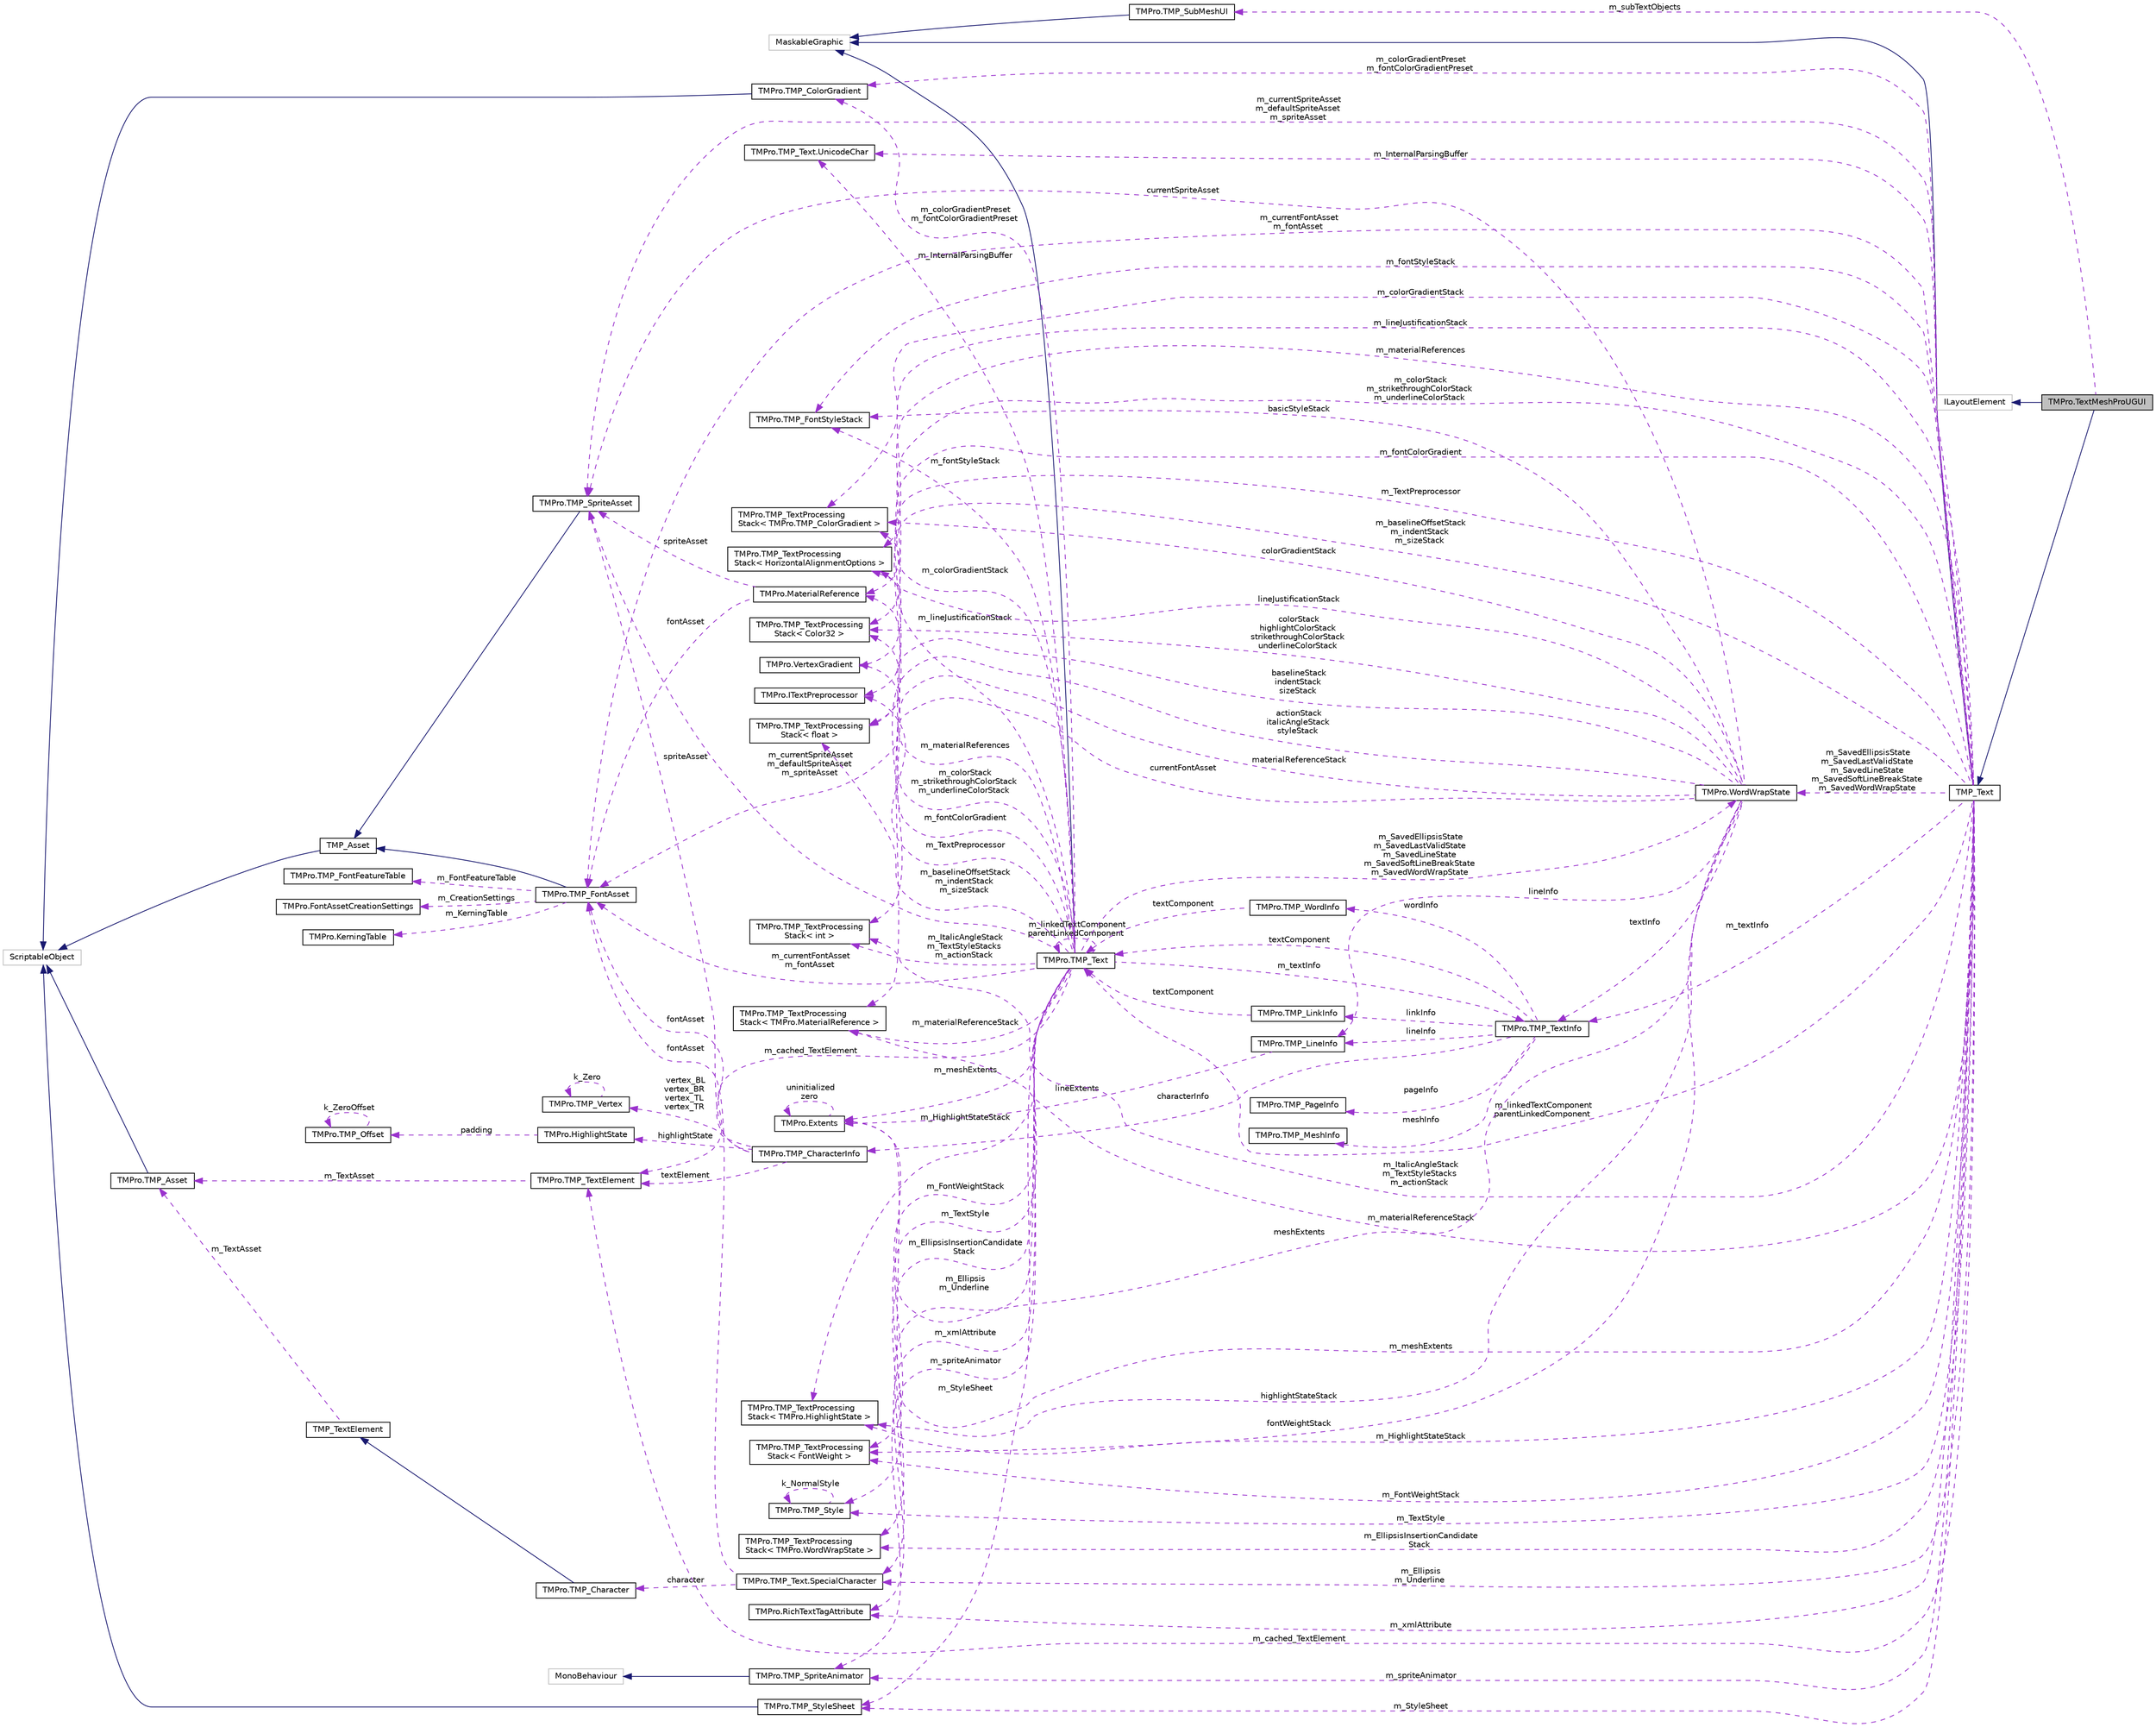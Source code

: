 digraph "TMPro.TextMeshProUGUI"
{
 // LATEX_PDF_SIZE
  edge [fontname="Helvetica",fontsize="10",labelfontname="Helvetica",labelfontsize="10"];
  node [fontname="Helvetica",fontsize="10",shape=record];
  rankdir="LR";
  Node1 [label="TMPro.TextMeshProUGUI",height=0.2,width=0.4,color="black", fillcolor="grey75", style="filled", fontcolor="black",tooltip=" "];
  Node2 -> Node1 [dir="back",color="midnightblue",fontsize="10",style="solid",fontname="Helvetica"];
  Node2 [label="TMP_Text",height=0.2,width=0.4,color="black", fillcolor="white", style="filled",URL="$class_t_m_pro_1_1_t_m_p___text.html",tooltip="Base class which contains common properties and functions shared between the TextMeshPro and TextMesh..."];
  Node3 -> Node2 [dir="back",color="midnightblue",fontsize="10",style="solid",fontname="Helvetica"];
  Node3 [label="MaskableGraphic",height=0.2,width=0.4,color="grey75", fillcolor="white", style="filled",tooltip=" "];
  Node4 -> Node2 [dir="back",color="darkorchid3",fontsize="10",style="dashed",label=" m_fontStyleStack" ,fontname="Helvetica"];
  Node4 [label="TMPro.TMP_FontStyleStack",height=0.2,width=0.4,color="black", fillcolor="white", style="filled",URL="$struct_t_m_pro_1_1_t_m_p___font_style_stack.html",tooltip="Structure used to track basic XML tags which are binary (on / off)"];
  Node5 -> Node2 [dir="back",color="darkorchid3",fontsize="10",style="dashed",label=" m_colorGradientStack" ,fontname="Helvetica"];
  Node5 [label="TMPro.TMP_TextProcessing\lStack\< TMPro.TMP_ColorGradient \>",height=0.2,width=0.4,color="black", fillcolor="white", style="filled",URL="$struct_t_m_pro_1_1_t_m_p___text_processing_stack.html",tooltip=" "];
  Node6 -> Node2 [dir="back",color="darkorchid3",fontsize="10",style="dashed",label=" m_InternalParsingBuffer" ,fontname="Helvetica"];
  Node6 [label="TMPro.TMP_Text.UnicodeChar",height=0.2,width=0.4,color="black", fillcolor="white", style="filled",URL="$struct_t_m_pro_1_1_t_m_p___text_1_1_unicode_char.html",tooltip=" "];
  Node7 -> Node2 [dir="back",color="darkorchid3",fontsize="10",style="dashed",label=" m_lineJustificationStack" ,fontname="Helvetica"];
  Node7 [label="TMPro.TMP_TextProcessing\lStack\< HorizontalAlignmentOptions \>",height=0.2,width=0.4,color="black", fillcolor="white", style="filled",URL="$struct_t_m_pro_1_1_t_m_p___text_processing_stack.html",tooltip=" "];
  Node8 -> Node2 [dir="back",color="darkorchid3",fontsize="10",style="dashed",label=" m_materialReferences" ,fontname="Helvetica"];
  Node8 [label="TMPro.MaterialReference",height=0.2,width=0.4,color="black", fillcolor="white", style="filled",URL="$struct_t_m_pro_1_1_material_reference.html",tooltip=" "];
  Node9 -> Node8 [dir="back",color="darkorchid3",fontsize="10",style="dashed",label=" fontAsset" ,fontname="Helvetica"];
  Node9 [label="TMPro.TMP_FontAsset",height=0.2,width=0.4,color="black", fillcolor="white", style="filled",URL="$class_t_m_pro_1_1_t_m_p___font_asset.html",tooltip=" "];
  Node10 -> Node9 [dir="back",color="midnightblue",fontsize="10",style="solid",fontname="Helvetica"];
  Node10 [label="TMP_Asset",height=0.2,width=0.4,color="black", fillcolor="white", style="filled",URL="$class_t_m_pro_1_1_t_m_p___asset.html",tooltip=" "];
  Node11 -> Node10 [dir="back",color="midnightblue",fontsize="10",style="solid",fontname="Helvetica"];
  Node11 [label="ScriptableObject",height=0.2,width=0.4,color="grey75", fillcolor="white", style="filled",tooltip=" "];
  Node12 -> Node9 [dir="back",color="darkorchid3",fontsize="10",style="dashed",label=" m_CreationSettings" ,fontname="Helvetica"];
  Node12 [label="TMPro.FontAssetCreationSettings",height=0.2,width=0.4,color="black", fillcolor="white", style="filled",URL="$struct_t_m_pro_1_1_font_asset_creation_settings.html",tooltip=" "];
  Node13 -> Node9 [dir="back",color="darkorchid3",fontsize="10",style="dashed",label=" m_KerningTable" ,fontname="Helvetica"];
  Node13 [label="TMPro.KerningTable",height=0.2,width=0.4,color="black", fillcolor="white", style="filled",URL="$class_t_m_pro_1_1_kerning_table.html",tooltip=" "];
  Node14 -> Node9 [dir="back",color="darkorchid3",fontsize="10",style="dashed",label=" m_FontFeatureTable" ,fontname="Helvetica"];
  Node14 [label="TMPro.TMP_FontFeatureTable",height=0.2,width=0.4,color="black", fillcolor="white", style="filled",URL="$class_t_m_pro_1_1_t_m_p___font_feature_table.html",tooltip="Table that contains the various font features available for the given font asset."];
  Node15 -> Node8 [dir="back",color="darkorchid3",fontsize="10",style="dashed",label=" spriteAsset" ,fontname="Helvetica"];
  Node15 [label="TMPro.TMP_SpriteAsset",height=0.2,width=0.4,color="black", fillcolor="white", style="filled",URL="$class_t_m_pro_1_1_t_m_p___sprite_asset.html",tooltip=" "];
  Node10 -> Node15 [dir="back",color="midnightblue",fontsize="10",style="solid",fontname="Helvetica"];
  Node16 -> Node2 [dir="back",color="darkorchid3",fontsize="10",style="dashed",label=" m_textInfo" ,fontname="Helvetica"];
  Node16 [label="TMPro.TMP_TextInfo",height=0.2,width=0.4,color="black", fillcolor="white", style="filled",URL="$class_t_m_pro_1_1_t_m_p___text_info.html",tooltip="Class which contains information about every element contained within the text object."];
  Node17 -> Node16 [dir="back",color="darkorchid3",fontsize="10",style="dashed",label=" linkInfo" ,fontname="Helvetica"];
  Node17 [label="TMPro.TMP_LinkInfo",height=0.2,width=0.4,color="black", fillcolor="white", style="filled",URL="$struct_t_m_pro_1_1_t_m_p___link_info.html",tooltip="Structure containing information about individual links contained in the text object."];
  Node18 -> Node17 [dir="back",color="darkorchid3",fontsize="10",style="dashed",label=" textComponent" ,fontname="Helvetica"];
  Node18 [label="TMPro.TMP_Text",height=0.2,width=0.4,color="black", fillcolor="white", style="filled",URL="$class_t_m_pro_1_1_t_m_p___text.html",tooltip="Base class which contains common properties and functions shared between the TextMeshPro and TextMesh..."];
  Node3 -> Node18 [dir="back",color="midnightblue",fontsize="10",style="solid",fontname="Helvetica"];
  Node4 -> Node18 [dir="back",color="darkorchid3",fontsize="10",style="dashed",label=" m_fontStyleStack" ,fontname="Helvetica"];
  Node5 -> Node18 [dir="back",color="darkorchid3",fontsize="10",style="dashed",label=" m_colorGradientStack" ,fontname="Helvetica"];
  Node6 -> Node18 [dir="back",color="darkorchid3",fontsize="10",style="dashed",label=" m_InternalParsingBuffer" ,fontname="Helvetica"];
  Node7 -> Node18 [dir="back",color="darkorchid3",fontsize="10",style="dashed",label=" m_lineJustificationStack" ,fontname="Helvetica"];
  Node8 -> Node18 [dir="back",color="darkorchid3",fontsize="10",style="dashed",label=" m_materialReferences" ,fontname="Helvetica"];
  Node16 -> Node18 [dir="back",color="darkorchid3",fontsize="10",style="dashed",label=" m_textInfo" ,fontname="Helvetica"];
  Node19 -> Node18 [dir="back",color="darkorchid3",fontsize="10",style="dashed",label=" m_meshExtents" ,fontname="Helvetica"];
  Node19 [label="TMPro.Extents",height=0.2,width=0.4,color="black", fillcolor="white", style="filled",URL="$struct_t_m_pro_1_1_extents.html",tooltip=" "];
  Node19 -> Node19 [dir="back",color="darkorchid3",fontsize="10",style="dashed",label=" uninitialized\nzero" ,fontname="Helvetica"];
  Node9 -> Node18 [dir="back",color="darkorchid3",fontsize="10",style="dashed",label=" m_currentFontAsset\nm_fontAsset" ,fontname="Helvetica"];
  Node20 -> Node18 [dir="back",color="darkorchid3",fontsize="10",style="dashed",label=" m_StyleSheet" ,fontname="Helvetica"];
  Node20 [label="TMPro.TMP_StyleSheet",height=0.2,width=0.4,color="black", fillcolor="white", style="filled",URL="$class_t_m_pro_1_1_t_m_p___style_sheet.html",tooltip=" "];
  Node11 -> Node20 [dir="back",color="midnightblue",fontsize="10",style="solid",fontname="Helvetica"];
  Node21 -> Node18 [dir="back",color="darkorchid3",fontsize="10",style="dashed",label=" m_fontColorGradient" ,fontname="Helvetica"];
  Node21 [label="TMPro.VertexGradient",height=0.2,width=0.4,color="black", fillcolor="white", style="filled",URL="$struct_t_m_pro_1_1_vertex_gradient.html",tooltip="TMP custom data type to represent 32 bit characters."];
  Node22 -> Node18 [dir="back",color="darkorchid3",fontsize="10",style="dashed",label=" m_Ellipsis\nm_Underline" ,fontname="Helvetica"];
  Node22 [label="TMPro.TMP_Text.SpecialCharacter",height=0.2,width=0.4,color="black", fillcolor="white", style="filled",URL="$struct_t_m_pro_1_1_t_m_p___text_1_1_special_character.html",tooltip=" "];
  Node9 -> Node22 [dir="back",color="darkorchid3",fontsize="10",style="dashed",label=" fontAsset" ,fontname="Helvetica"];
  Node23 -> Node22 [dir="back",color="darkorchid3",fontsize="10",style="dashed",label=" character" ,fontname="Helvetica"];
  Node23 [label="TMPro.TMP_Character",height=0.2,width=0.4,color="black", fillcolor="white", style="filled",URL="$class_t_m_pro_1_1_t_m_p___character.html",tooltip="A basic element of text."];
  Node24 -> Node23 [dir="back",color="midnightblue",fontsize="10",style="solid",fontname="Helvetica"];
  Node24 [label="TMP_TextElement",height=0.2,width=0.4,color="black", fillcolor="white", style="filled",URL="$class_t_m_pro_1_1_t_m_p___text_element.html",tooltip="Base class for all text elements like Character and SpriteCharacter."];
  Node25 -> Node24 [dir="back",color="darkorchid3",fontsize="10",style="dashed",label=" m_TextAsset" ,fontname="Helvetica"];
  Node25 [label="TMPro.TMP_Asset",height=0.2,width=0.4,color="black", fillcolor="white", style="filled",URL="$class_t_m_pro_1_1_t_m_p___asset.html",tooltip=" "];
  Node11 -> Node25 [dir="back",color="midnightblue",fontsize="10",style="solid",fontname="Helvetica"];
  Node18 -> Node18 [dir="back",color="darkorchid3",fontsize="10",style="dashed",label=" m_linkedTextComponent\nparentLinkedComponent" ,fontname="Helvetica"];
  Node26 -> Node18 [dir="back",color="darkorchid3",fontsize="10",style="dashed",label=" m_TextPreprocessor" ,fontname="Helvetica"];
  Node26 [label="TMPro.ITextPreprocessor",height=0.2,width=0.4,color="black", fillcolor="white", style="filled",URL="$interface_t_m_pro_1_1_i_text_preprocessor.html",tooltip="Interface used for preprocessing and shaping of text."];
  Node27 -> Node18 [dir="back",color="darkorchid3",fontsize="10",style="dashed",label=" m_colorStack\nm_strikethroughColorStack\nm_underlineColorStack" ,fontname="Helvetica"];
  Node27 [label="TMPro.TMP_TextProcessing\lStack\< Color32 \>",height=0.2,width=0.4,color="black", fillcolor="white", style="filled",URL="$struct_t_m_pro_1_1_t_m_p___text_processing_stack.html",tooltip=" "];
  Node28 -> Node18 [dir="back",color="darkorchid3",fontsize="10",style="dashed",label=" m_colorGradientPreset\nm_fontColorGradientPreset" ,fontname="Helvetica"];
  Node28 [label="TMPro.TMP_ColorGradient",height=0.2,width=0.4,color="black", fillcolor="white", style="filled",URL="$class_t_m_pro_1_1_t_m_p___color_gradient.html",tooltip=" "];
  Node11 -> Node28 [dir="back",color="midnightblue",fontsize="10",style="solid",fontname="Helvetica"];
  Node29 -> Node18 [dir="back",color="darkorchid3",fontsize="10",style="dashed",label=" m_spriteAnimator" ,fontname="Helvetica"];
  Node29 [label="TMPro.TMP_SpriteAnimator",height=0.2,width=0.4,color="black", fillcolor="white", style="filled",URL="$class_t_m_pro_1_1_t_m_p___sprite_animator.html",tooltip=" "];
  Node30 -> Node29 [dir="back",color="midnightblue",fontsize="10",style="solid",fontname="Helvetica"];
  Node30 [label="MonoBehaviour",height=0.2,width=0.4,color="grey75", fillcolor="white", style="filled",tooltip=" "];
  Node31 -> Node18 [dir="back",color="darkorchid3",fontsize="10",style="dashed",label=" m_FontWeightStack" ,fontname="Helvetica"];
  Node31 [label="TMPro.TMP_TextProcessing\lStack\< FontWeight \>",height=0.2,width=0.4,color="black", fillcolor="white", style="filled",URL="$struct_t_m_pro_1_1_t_m_p___text_processing_stack.html",tooltip=" "];
  Node32 -> Node18 [dir="back",color="darkorchid3",fontsize="10",style="dashed",label=" m_baselineOffsetStack\nm_indentStack\nm_sizeStack" ,fontname="Helvetica"];
  Node32 [label="TMPro.TMP_TextProcessing\lStack\< float \>",height=0.2,width=0.4,color="black", fillcolor="white", style="filled",URL="$struct_t_m_pro_1_1_t_m_p___text_processing_stack.html",tooltip=" "];
  Node33 -> Node18 [dir="back",color="darkorchid3",fontsize="10",style="dashed",label=" m_ItalicAngleStack\nm_TextStyleStacks\nm_actionStack" ,fontname="Helvetica"];
  Node33 [label="TMPro.TMP_TextProcessing\lStack\< int \>",height=0.2,width=0.4,color="black", fillcolor="white", style="filled",URL="$struct_t_m_pro_1_1_t_m_p___text_processing_stack.html",tooltip=" "];
  Node34 -> Node18 [dir="back",color="darkorchid3",fontsize="10",style="dashed",label=" m_SavedEllipsisState\nm_SavedLastValidState\nm_SavedLineState\nm_SavedSoftLineBreakState\nm_SavedWordWrapState" ,fontname="Helvetica"];
  Node34 [label="TMPro.WordWrapState",height=0.2,width=0.4,color="black", fillcolor="white", style="filled",URL="$struct_t_m_pro_1_1_word_wrap_state.html",tooltip=" "];
  Node4 -> Node34 [dir="back",color="darkorchid3",fontsize="10",style="dashed",label=" basicStyleStack" ,fontname="Helvetica"];
  Node7 -> Node34 [dir="back",color="darkorchid3",fontsize="10",style="dashed",label=" lineJustificationStack" ,fontname="Helvetica"];
  Node5 -> Node34 [dir="back",color="darkorchid3",fontsize="10",style="dashed",label=" colorGradientStack" ,fontname="Helvetica"];
  Node35 -> Node34 [dir="back",color="darkorchid3",fontsize="10",style="dashed",label=" lineInfo" ,fontname="Helvetica"];
  Node35 [label="TMPro.TMP_LineInfo",height=0.2,width=0.4,color="black", fillcolor="white", style="filled",URL="$struct_t_m_pro_1_1_t_m_p___line_info.html",tooltip="Structure which contains information about the individual lines of text."];
  Node19 -> Node35 [dir="back",color="darkorchid3",fontsize="10",style="dashed",label=" lineExtents" ,fontname="Helvetica"];
  Node16 -> Node34 [dir="back",color="darkorchid3",fontsize="10",style="dashed",label=" textInfo" ,fontname="Helvetica"];
  Node19 -> Node34 [dir="back",color="darkorchid3",fontsize="10",style="dashed",label=" meshExtents" ,fontname="Helvetica"];
  Node9 -> Node34 [dir="back",color="darkorchid3",fontsize="10",style="dashed",label=" currentFontAsset" ,fontname="Helvetica"];
  Node27 -> Node34 [dir="back",color="darkorchid3",fontsize="10",style="dashed",label=" colorStack\nhighlightColorStack\nstrikethroughColorStack\nunderlineColorStack" ,fontname="Helvetica"];
  Node31 -> Node34 [dir="back",color="darkorchid3",fontsize="10",style="dashed",label=" fontWeightStack" ,fontname="Helvetica"];
  Node32 -> Node34 [dir="back",color="darkorchid3",fontsize="10",style="dashed",label=" baselineStack\nindentStack\nsizeStack" ,fontname="Helvetica"];
  Node36 -> Node34 [dir="back",color="darkorchid3",fontsize="10",style="dashed",label=" materialReferenceStack" ,fontname="Helvetica"];
  Node36 [label="TMPro.TMP_TextProcessing\lStack\< TMPro.MaterialReference \>",height=0.2,width=0.4,color="black", fillcolor="white", style="filled",URL="$struct_t_m_pro_1_1_t_m_p___text_processing_stack.html",tooltip=" "];
  Node33 -> Node34 [dir="back",color="darkorchid3",fontsize="10",style="dashed",label=" actionStack\nitalicAngleStack\nstyleStack" ,fontname="Helvetica"];
  Node37 -> Node34 [dir="back",color="darkorchid3",fontsize="10",style="dashed",label=" highlightStateStack" ,fontname="Helvetica"];
  Node37 [label="TMPro.TMP_TextProcessing\lStack\< TMPro.HighlightState \>",height=0.2,width=0.4,color="black", fillcolor="white", style="filled",URL="$struct_t_m_pro_1_1_t_m_p___text_processing_stack.html",tooltip=" "];
  Node15 -> Node34 [dir="back",color="darkorchid3",fontsize="10",style="dashed",label=" currentSpriteAsset" ,fontname="Helvetica"];
  Node36 -> Node18 [dir="back",color="darkorchid3",fontsize="10",style="dashed",label=" m_materialReferenceStack" ,fontname="Helvetica"];
  Node37 -> Node18 [dir="back",color="darkorchid3",fontsize="10",style="dashed",label=" m_HighlightStateStack" ,fontname="Helvetica"];
  Node38 -> Node18 [dir="back",color="darkorchid3",fontsize="10",style="dashed",label=" m_EllipsisInsertionCandidate\lStack" ,fontname="Helvetica"];
  Node38 [label="TMPro.TMP_TextProcessing\lStack\< TMPro.WordWrapState \>",height=0.2,width=0.4,color="black", fillcolor="white", style="filled",URL="$struct_t_m_pro_1_1_t_m_p___text_processing_stack.html",tooltip=" "];
  Node39 -> Node18 [dir="back",color="darkorchid3",fontsize="10",style="dashed",label=" m_xmlAttribute" ,fontname="Helvetica"];
  Node39 [label="TMPro.RichTextTagAttribute",height=0.2,width=0.4,color="black", fillcolor="white", style="filled",URL="$struct_t_m_pro_1_1_rich_text_tag_attribute.html",tooltip=" "];
  Node40 -> Node18 [dir="back",color="darkorchid3",fontsize="10",style="dashed",label=" m_cached_TextElement" ,fontname="Helvetica"];
  Node40 [label="TMPro.TMP_TextElement",height=0.2,width=0.4,color="black", fillcolor="white", style="filled",URL="$class_t_m_pro_1_1_t_m_p___text_element.html",tooltip="Base class for all text elements like Character and SpriteCharacter."];
  Node25 -> Node40 [dir="back",color="darkorchid3",fontsize="10",style="dashed",label=" m_TextAsset" ,fontname="Helvetica"];
  Node41 -> Node18 [dir="back",color="darkorchid3",fontsize="10",style="dashed",label=" m_TextStyle" ,fontname="Helvetica"];
  Node41 [label="TMPro.TMP_Style",height=0.2,width=0.4,color="black", fillcolor="white", style="filled",URL="$class_t_m_pro_1_1_t_m_p___style.html",tooltip=" "];
  Node41 -> Node41 [dir="back",color="darkorchid3",fontsize="10",style="dashed",label=" k_NormalStyle" ,fontname="Helvetica"];
  Node15 -> Node18 [dir="back",color="darkorchid3",fontsize="10",style="dashed",label=" m_currentSpriteAsset\nm_defaultSpriteAsset\nm_spriteAsset" ,fontname="Helvetica"];
  Node42 -> Node16 [dir="back",color="darkorchid3",fontsize="10",style="dashed",label=" pageInfo" ,fontname="Helvetica"];
  Node42 [label="TMPro.TMP_PageInfo",height=0.2,width=0.4,color="black", fillcolor="white", style="filled",URL="$struct_t_m_pro_1_1_t_m_p___page_info.html",tooltip=" "];
  Node35 -> Node16 [dir="back",color="darkorchid3",fontsize="10",style="dashed",label=" lineInfo" ,fontname="Helvetica"];
  Node18 -> Node16 [dir="back",color="darkorchid3",fontsize="10",style="dashed",label=" textComponent" ,fontname="Helvetica"];
  Node43 -> Node16 [dir="back",color="darkorchid3",fontsize="10",style="dashed",label=" meshInfo" ,fontname="Helvetica"];
  Node43 [label="TMPro.TMP_MeshInfo",height=0.2,width=0.4,color="black", fillcolor="white", style="filled",URL="$struct_t_m_pro_1_1_t_m_p___mesh_info.html",tooltip="Structure which contains the vertex attributes (geometry) of the text object."];
  Node44 -> Node16 [dir="back",color="darkorchid3",fontsize="10",style="dashed",label=" wordInfo" ,fontname="Helvetica"];
  Node44 [label="TMPro.TMP_WordInfo",height=0.2,width=0.4,color="black", fillcolor="white", style="filled",URL="$struct_t_m_pro_1_1_t_m_p___word_info.html",tooltip="Structure containing information about the individual words contained in the text object."];
  Node18 -> Node44 [dir="back",color="darkorchid3",fontsize="10",style="dashed",label=" textComponent" ,fontname="Helvetica"];
  Node45 -> Node16 [dir="back",color="darkorchid3",fontsize="10",style="dashed",label=" characterInfo" ,fontname="Helvetica"];
  Node45 [label="TMPro.TMP_CharacterInfo",height=0.2,width=0.4,color="black", fillcolor="white", style="filled",URL="$struct_t_m_pro_1_1_t_m_p___character_info.html",tooltip="Structure containing information about individual text elements (character or sprites)."];
  Node9 -> Node45 [dir="back",color="darkorchid3",fontsize="10",style="dashed",label=" fontAsset" ,fontname="Helvetica"];
  Node46 -> Node45 [dir="back",color="darkorchid3",fontsize="10",style="dashed",label=" highlightState" ,fontname="Helvetica"];
  Node46 [label="TMPro.HighlightState",height=0.2,width=0.4,color="black", fillcolor="white", style="filled",URL="$struct_t_m_pro_1_1_highlight_state.html",tooltip=" "];
  Node47 -> Node46 [dir="back",color="darkorchid3",fontsize="10",style="dashed",label=" padding" ,fontname="Helvetica"];
  Node47 [label="TMPro.TMP_Offset",height=0.2,width=0.4,color="black", fillcolor="white", style="filled",URL="$struct_t_m_pro_1_1_t_m_p___offset.html",tooltip=" "];
  Node47 -> Node47 [dir="back",color="darkorchid3",fontsize="10",style="dashed",label=" k_ZeroOffset" ,fontname="Helvetica"];
  Node48 -> Node45 [dir="back",color="darkorchid3",fontsize="10",style="dashed",label=" vertex_BL\nvertex_BR\nvertex_TL\nvertex_TR" ,fontname="Helvetica"];
  Node48 [label="TMPro.TMP_Vertex",height=0.2,width=0.4,color="black", fillcolor="white", style="filled",URL="$struct_t_m_pro_1_1_t_m_p___vertex.html",tooltip=" "];
  Node48 -> Node48 [dir="back",color="darkorchid3",fontsize="10",style="dashed",label=" k_Zero" ,fontname="Helvetica"];
  Node15 -> Node45 [dir="back",color="darkorchid3",fontsize="10",style="dashed",label=" spriteAsset" ,fontname="Helvetica"];
  Node40 -> Node45 [dir="back",color="darkorchid3",fontsize="10",style="dashed",label=" textElement" ,fontname="Helvetica"];
  Node19 -> Node2 [dir="back",color="darkorchid3",fontsize="10",style="dashed",label=" m_meshExtents" ,fontname="Helvetica"];
  Node9 -> Node2 [dir="back",color="darkorchid3",fontsize="10",style="dashed",label=" m_currentFontAsset\nm_fontAsset" ,fontname="Helvetica"];
  Node20 -> Node2 [dir="back",color="darkorchid3",fontsize="10",style="dashed",label=" m_StyleSheet" ,fontname="Helvetica"];
  Node21 -> Node2 [dir="back",color="darkorchid3",fontsize="10",style="dashed",label=" m_fontColorGradient" ,fontname="Helvetica"];
  Node22 -> Node2 [dir="back",color="darkorchid3",fontsize="10",style="dashed",label=" m_Ellipsis\nm_Underline" ,fontname="Helvetica"];
  Node18 -> Node2 [dir="back",color="darkorchid3",fontsize="10",style="dashed",label=" m_linkedTextComponent\nparentLinkedComponent" ,fontname="Helvetica"];
  Node26 -> Node2 [dir="back",color="darkorchid3",fontsize="10",style="dashed",label=" m_TextPreprocessor" ,fontname="Helvetica"];
  Node27 -> Node2 [dir="back",color="darkorchid3",fontsize="10",style="dashed",label=" m_colorStack\nm_strikethroughColorStack\nm_underlineColorStack" ,fontname="Helvetica"];
  Node28 -> Node2 [dir="back",color="darkorchid3",fontsize="10",style="dashed",label=" m_colorGradientPreset\nm_fontColorGradientPreset" ,fontname="Helvetica"];
  Node29 -> Node2 [dir="back",color="darkorchid3",fontsize="10",style="dashed",label=" m_spriteAnimator" ,fontname="Helvetica"];
  Node31 -> Node2 [dir="back",color="darkorchid3",fontsize="10",style="dashed",label=" m_FontWeightStack" ,fontname="Helvetica"];
  Node32 -> Node2 [dir="back",color="darkorchid3",fontsize="10",style="dashed",label=" m_baselineOffsetStack\nm_indentStack\nm_sizeStack" ,fontname="Helvetica"];
  Node33 -> Node2 [dir="back",color="darkorchid3",fontsize="10",style="dashed",label=" m_ItalicAngleStack\nm_TextStyleStacks\nm_actionStack" ,fontname="Helvetica"];
  Node34 -> Node2 [dir="back",color="darkorchid3",fontsize="10",style="dashed",label=" m_SavedEllipsisState\nm_SavedLastValidState\nm_SavedLineState\nm_SavedSoftLineBreakState\nm_SavedWordWrapState" ,fontname="Helvetica"];
  Node36 -> Node2 [dir="back",color="darkorchid3",fontsize="10",style="dashed",label=" m_materialReferenceStack" ,fontname="Helvetica"];
  Node37 -> Node2 [dir="back",color="darkorchid3",fontsize="10",style="dashed",label=" m_HighlightStateStack" ,fontname="Helvetica"];
  Node38 -> Node2 [dir="back",color="darkorchid3",fontsize="10",style="dashed",label=" m_EllipsisInsertionCandidate\lStack" ,fontname="Helvetica"];
  Node39 -> Node2 [dir="back",color="darkorchid3",fontsize="10",style="dashed",label=" m_xmlAttribute" ,fontname="Helvetica"];
  Node40 -> Node2 [dir="back",color="darkorchid3",fontsize="10",style="dashed",label=" m_cached_TextElement" ,fontname="Helvetica"];
  Node41 -> Node2 [dir="back",color="darkorchid3",fontsize="10",style="dashed",label=" m_TextStyle" ,fontname="Helvetica"];
  Node15 -> Node2 [dir="back",color="darkorchid3",fontsize="10",style="dashed",label=" m_currentSpriteAsset\nm_defaultSpriteAsset\nm_spriteAsset" ,fontname="Helvetica"];
  Node49 -> Node1 [dir="back",color="midnightblue",fontsize="10",style="solid",fontname="Helvetica"];
  Node49 [label="ILayoutElement",height=0.2,width=0.4,color="grey75", fillcolor="white", style="filled",tooltip=" "];
  Node50 -> Node1 [dir="back",color="darkorchid3",fontsize="10",style="dashed",label=" m_subTextObjects" ,fontname="Helvetica"];
  Node50 [label="TMPro.TMP_SubMeshUI",height=0.2,width=0.4,color="black", fillcolor="white", style="filled",URL="$class_t_m_pro_1_1_t_m_p___sub_mesh_u_i.html",tooltip=" "];
  Node3 -> Node50 [dir="back",color="midnightblue",fontsize="10",style="solid",fontname="Helvetica"];
}

